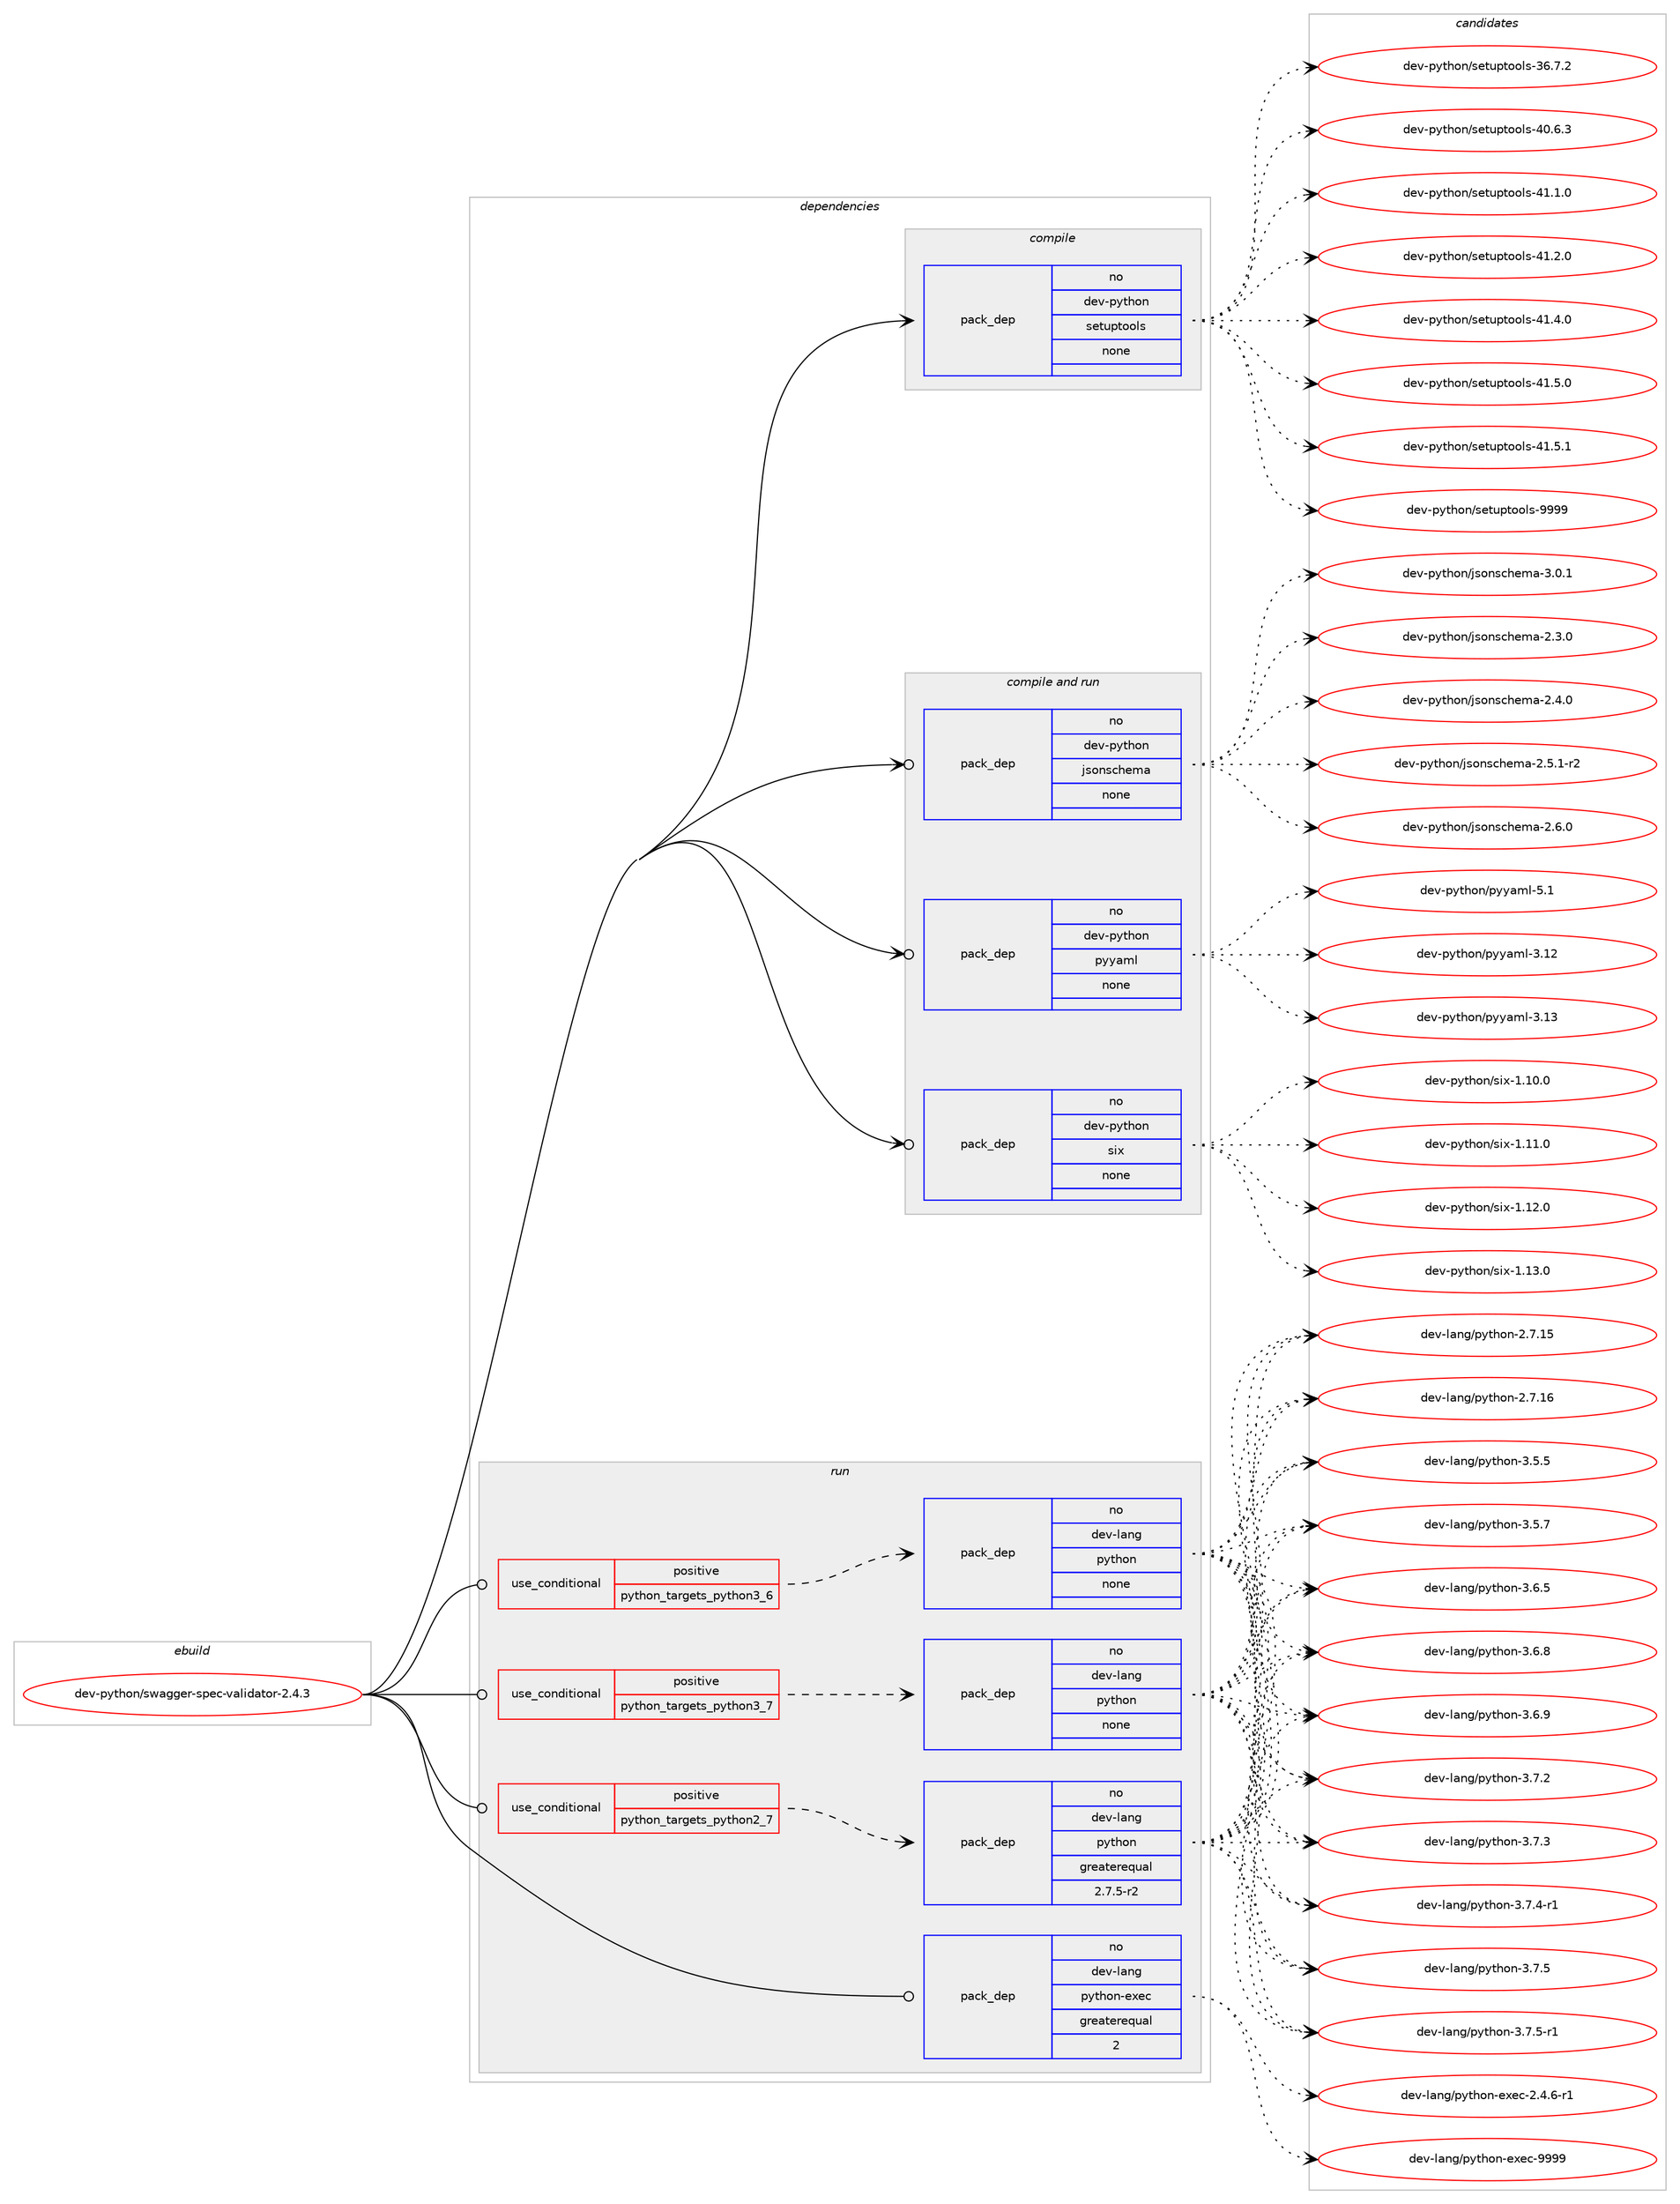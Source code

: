 digraph prolog {

# *************
# Graph options
# *************

newrank=true;
concentrate=true;
compound=true;
graph [rankdir=LR,fontname=Helvetica,fontsize=10,ranksep=1.5];#, ranksep=2.5, nodesep=0.2];
edge  [arrowhead=vee];
node  [fontname=Helvetica,fontsize=10];

# **********
# The ebuild
# **********

subgraph cluster_leftcol {
color=gray;
rank=same;
label=<<i>ebuild</i>>;
id [label="dev-python/swagger-spec-validator-2.4.3", color=red, width=4, href="../dev-python/swagger-spec-validator-2.4.3.svg"];
}

# ****************
# The dependencies
# ****************

subgraph cluster_midcol {
color=gray;
label=<<i>dependencies</i>>;
subgraph cluster_compile {
fillcolor="#eeeeee";
style=filled;
label=<<i>compile</i>>;
subgraph pack477709 {
dependency639716 [label=<<TABLE BORDER="0" CELLBORDER="1" CELLSPACING="0" CELLPADDING="4" WIDTH="220"><TR><TD ROWSPAN="6" CELLPADDING="30">pack_dep</TD></TR><TR><TD WIDTH="110">no</TD></TR><TR><TD>dev-python</TD></TR><TR><TD>setuptools</TD></TR><TR><TD>none</TD></TR><TR><TD></TD></TR></TABLE>>, shape=none, color=blue];
}
id:e -> dependency639716:w [weight=20,style="solid",arrowhead="vee"];
}
subgraph cluster_compileandrun {
fillcolor="#eeeeee";
style=filled;
label=<<i>compile and run</i>>;
subgraph pack477710 {
dependency639717 [label=<<TABLE BORDER="0" CELLBORDER="1" CELLSPACING="0" CELLPADDING="4" WIDTH="220"><TR><TD ROWSPAN="6" CELLPADDING="30">pack_dep</TD></TR><TR><TD WIDTH="110">no</TD></TR><TR><TD>dev-python</TD></TR><TR><TD>jsonschema</TD></TR><TR><TD>none</TD></TR><TR><TD></TD></TR></TABLE>>, shape=none, color=blue];
}
id:e -> dependency639717:w [weight=20,style="solid",arrowhead="odotvee"];
subgraph pack477711 {
dependency639718 [label=<<TABLE BORDER="0" CELLBORDER="1" CELLSPACING="0" CELLPADDING="4" WIDTH="220"><TR><TD ROWSPAN="6" CELLPADDING="30">pack_dep</TD></TR><TR><TD WIDTH="110">no</TD></TR><TR><TD>dev-python</TD></TR><TR><TD>pyyaml</TD></TR><TR><TD>none</TD></TR><TR><TD></TD></TR></TABLE>>, shape=none, color=blue];
}
id:e -> dependency639718:w [weight=20,style="solid",arrowhead="odotvee"];
subgraph pack477712 {
dependency639719 [label=<<TABLE BORDER="0" CELLBORDER="1" CELLSPACING="0" CELLPADDING="4" WIDTH="220"><TR><TD ROWSPAN="6" CELLPADDING="30">pack_dep</TD></TR><TR><TD WIDTH="110">no</TD></TR><TR><TD>dev-python</TD></TR><TR><TD>six</TD></TR><TR><TD>none</TD></TR><TR><TD></TD></TR></TABLE>>, shape=none, color=blue];
}
id:e -> dependency639719:w [weight=20,style="solid",arrowhead="odotvee"];
}
subgraph cluster_run {
fillcolor="#eeeeee";
style=filled;
label=<<i>run</i>>;
subgraph cond150125 {
dependency639720 [label=<<TABLE BORDER="0" CELLBORDER="1" CELLSPACING="0" CELLPADDING="4"><TR><TD ROWSPAN="3" CELLPADDING="10">use_conditional</TD></TR><TR><TD>positive</TD></TR><TR><TD>python_targets_python2_7</TD></TR></TABLE>>, shape=none, color=red];
subgraph pack477713 {
dependency639721 [label=<<TABLE BORDER="0" CELLBORDER="1" CELLSPACING="0" CELLPADDING="4" WIDTH="220"><TR><TD ROWSPAN="6" CELLPADDING="30">pack_dep</TD></TR><TR><TD WIDTH="110">no</TD></TR><TR><TD>dev-lang</TD></TR><TR><TD>python</TD></TR><TR><TD>greaterequal</TD></TR><TR><TD>2.7.5-r2</TD></TR></TABLE>>, shape=none, color=blue];
}
dependency639720:e -> dependency639721:w [weight=20,style="dashed",arrowhead="vee"];
}
id:e -> dependency639720:w [weight=20,style="solid",arrowhead="odot"];
subgraph cond150126 {
dependency639722 [label=<<TABLE BORDER="0" CELLBORDER="1" CELLSPACING="0" CELLPADDING="4"><TR><TD ROWSPAN="3" CELLPADDING="10">use_conditional</TD></TR><TR><TD>positive</TD></TR><TR><TD>python_targets_python3_6</TD></TR></TABLE>>, shape=none, color=red];
subgraph pack477714 {
dependency639723 [label=<<TABLE BORDER="0" CELLBORDER="1" CELLSPACING="0" CELLPADDING="4" WIDTH="220"><TR><TD ROWSPAN="6" CELLPADDING="30">pack_dep</TD></TR><TR><TD WIDTH="110">no</TD></TR><TR><TD>dev-lang</TD></TR><TR><TD>python</TD></TR><TR><TD>none</TD></TR><TR><TD></TD></TR></TABLE>>, shape=none, color=blue];
}
dependency639722:e -> dependency639723:w [weight=20,style="dashed",arrowhead="vee"];
}
id:e -> dependency639722:w [weight=20,style="solid",arrowhead="odot"];
subgraph cond150127 {
dependency639724 [label=<<TABLE BORDER="0" CELLBORDER="1" CELLSPACING="0" CELLPADDING="4"><TR><TD ROWSPAN="3" CELLPADDING="10">use_conditional</TD></TR><TR><TD>positive</TD></TR><TR><TD>python_targets_python3_7</TD></TR></TABLE>>, shape=none, color=red];
subgraph pack477715 {
dependency639725 [label=<<TABLE BORDER="0" CELLBORDER="1" CELLSPACING="0" CELLPADDING="4" WIDTH="220"><TR><TD ROWSPAN="6" CELLPADDING="30">pack_dep</TD></TR><TR><TD WIDTH="110">no</TD></TR><TR><TD>dev-lang</TD></TR><TR><TD>python</TD></TR><TR><TD>none</TD></TR><TR><TD></TD></TR></TABLE>>, shape=none, color=blue];
}
dependency639724:e -> dependency639725:w [weight=20,style="dashed",arrowhead="vee"];
}
id:e -> dependency639724:w [weight=20,style="solid",arrowhead="odot"];
subgraph pack477716 {
dependency639726 [label=<<TABLE BORDER="0" CELLBORDER="1" CELLSPACING="0" CELLPADDING="4" WIDTH="220"><TR><TD ROWSPAN="6" CELLPADDING="30">pack_dep</TD></TR><TR><TD WIDTH="110">no</TD></TR><TR><TD>dev-lang</TD></TR><TR><TD>python-exec</TD></TR><TR><TD>greaterequal</TD></TR><TR><TD>2</TD></TR></TABLE>>, shape=none, color=blue];
}
id:e -> dependency639726:w [weight=20,style="solid",arrowhead="odot"];
}
}

# **************
# The candidates
# **************

subgraph cluster_choices {
rank=same;
color=gray;
label=<<i>candidates</i>>;

subgraph choice477709 {
color=black;
nodesep=1;
choice100101118451121211161041111104711510111611711211611111110811545515446554650 [label="dev-python/setuptools-36.7.2", color=red, width=4,href="../dev-python/setuptools-36.7.2.svg"];
choice100101118451121211161041111104711510111611711211611111110811545524846544651 [label="dev-python/setuptools-40.6.3", color=red, width=4,href="../dev-python/setuptools-40.6.3.svg"];
choice100101118451121211161041111104711510111611711211611111110811545524946494648 [label="dev-python/setuptools-41.1.0", color=red, width=4,href="../dev-python/setuptools-41.1.0.svg"];
choice100101118451121211161041111104711510111611711211611111110811545524946504648 [label="dev-python/setuptools-41.2.0", color=red, width=4,href="../dev-python/setuptools-41.2.0.svg"];
choice100101118451121211161041111104711510111611711211611111110811545524946524648 [label="dev-python/setuptools-41.4.0", color=red, width=4,href="../dev-python/setuptools-41.4.0.svg"];
choice100101118451121211161041111104711510111611711211611111110811545524946534648 [label="dev-python/setuptools-41.5.0", color=red, width=4,href="../dev-python/setuptools-41.5.0.svg"];
choice100101118451121211161041111104711510111611711211611111110811545524946534649 [label="dev-python/setuptools-41.5.1", color=red, width=4,href="../dev-python/setuptools-41.5.1.svg"];
choice10010111845112121116104111110471151011161171121161111111081154557575757 [label="dev-python/setuptools-9999", color=red, width=4,href="../dev-python/setuptools-9999.svg"];
dependency639716:e -> choice100101118451121211161041111104711510111611711211611111110811545515446554650:w [style=dotted,weight="100"];
dependency639716:e -> choice100101118451121211161041111104711510111611711211611111110811545524846544651:w [style=dotted,weight="100"];
dependency639716:e -> choice100101118451121211161041111104711510111611711211611111110811545524946494648:w [style=dotted,weight="100"];
dependency639716:e -> choice100101118451121211161041111104711510111611711211611111110811545524946504648:w [style=dotted,weight="100"];
dependency639716:e -> choice100101118451121211161041111104711510111611711211611111110811545524946524648:w [style=dotted,weight="100"];
dependency639716:e -> choice100101118451121211161041111104711510111611711211611111110811545524946534648:w [style=dotted,weight="100"];
dependency639716:e -> choice100101118451121211161041111104711510111611711211611111110811545524946534649:w [style=dotted,weight="100"];
dependency639716:e -> choice10010111845112121116104111110471151011161171121161111111081154557575757:w [style=dotted,weight="100"];
}
subgraph choice477710 {
color=black;
nodesep=1;
choice10010111845112121116104111110471061151111101159910410110997455046514648 [label="dev-python/jsonschema-2.3.0", color=red, width=4,href="../dev-python/jsonschema-2.3.0.svg"];
choice10010111845112121116104111110471061151111101159910410110997455046524648 [label="dev-python/jsonschema-2.4.0", color=red, width=4,href="../dev-python/jsonschema-2.4.0.svg"];
choice100101118451121211161041111104710611511111011599104101109974550465346494511450 [label="dev-python/jsonschema-2.5.1-r2", color=red, width=4,href="../dev-python/jsonschema-2.5.1-r2.svg"];
choice10010111845112121116104111110471061151111101159910410110997455046544648 [label="dev-python/jsonschema-2.6.0", color=red, width=4,href="../dev-python/jsonschema-2.6.0.svg"];
choice10010111845112121116104111110471061151111101159910410110997455146484649 [label="dev-python/jsonschema-3.0.1", color=red, width=4,href="../dev-python/jsonschema-3.0.1.svg"];
dependency639717:e -> choice10010111845112121116104111110471061151111101159910410110997455046514648:w [style=dotted,weight="100"];
dependency639717:e -> choice10010111845112121116104111110471061151111101159910410110997455046524648:w [style=dotted,weight="100"];
dependency639717:e -> choice100101118451121211161041111104710611511111011599104101109974550465346494511450:w [style=dotted,weight="100"];
dependency639717:e -> choice10010111845112121116104111110471061151111101159910410110997455046544648:w [style=dotted,weight="100"];
dependency639717:e -> choice10010111845112121116104111110471061151111101159910410110997455146484649:w [style=dotted,weight="100"];
}
subgraph choice477711 {
color=black;
nodesep=1;
choice1001011184511212111610411111047112121121971091084551464950 [label="dev-python/pyyaml-3.12", color=red, width=4,href="../dev-python/pyyaml-3.12.svg"];
choice1001011184511212111610411111047112121121971091084551464951 [label="dev-python/pyyaml-3.13", color=red, width=4,href="../dev-python/pyyaml-3.13.svg"];
choice10010111845112121116104111110471121211219710910845534649 [label="dev-python/pyyaml-5.1", color=red, width=4,href="../dev-python/pyyaml-5.1.svg"];
dependency639718:e -> choice1001011184511212111610411111047112121121971091084551464950:w [style=dotted,weight="100"];
dependency639718:e -> choice1001011184511212111610411111047112121121971091084551464951:w [style=dotted,weight="100"];
dependency639718:e -> choice10010111845112121116104111110471121211219710910845534649:w [style=dotted,weight="100"];
}
subgraph choice477712 {
color=black;
nodesep=1;
choice100101118451121211161041111104711510512045494649484648 [label="dev-python/six-1.10.0", color=red, width=4,href="../dev-python/six-1.10.0.svg"];
choice100101118451121211161041111104711510512045494649494648 [label="dev-python/six-1.11.0", color=red, width=4,href="../dev-python/six-1.11.0.svg"];
choice100101118451121211161041111104711510512045494649504648 [label="dev-python/six-1.12.0", color=red, width=4,href="../dev-python/six-1.12.0.svg"];
choice100101118451121211161041111104711510512045494649514648 [label="dev-python/six-1.13.0", color=red, width=4,href="../dev-python/six-1.13.0.svg"];
dependency639719:e -> choice100101118451121211161041111104711510512045494649484648:w [style=dotted,weight="100"];
dependency639719:e -> choice100101118451121211161041111104711510512045494649494648:w [style=dotted,weight="100"];
dependency639719:e -> choice100101118451121211161041111104711510512045494649504648:w [style=dotted,weight="100"];
dependency639719:e -> choice100101118451121211161041111104711510512045494649514648:w [style=dotted,weight="100"];
}
subgraph choice477713 {
color=black;
nodesep=1;
choice10010111845108971101034711212111610411111045504655464953 [label="dev-lang/python-2.7.15", color=red, width=4,href="../dev-lang/python-2.7.15.svg"];
choice10010111845108971101034711212111610411111045504655464954 [label="dev-lang/python-2.7.16", color=red, width=4,href="../dev-lang/python-2.7.16.svg"];
choice100101118451089711010347112121116104111110455146534653 [label="dev-lang/python-3.5.5", color=red, width=4,href="../dev-lang/python-3.5.5.svg"];
choice100101118451089711010347112121116104111110455146534655 [label="dev-lang/python-3.5.7", color=red, width=4,href="../dev-lang/python-3.5.7.svg"];
choice100101118451089711010347112121116104111110455146544653 [label="dev-lang/python-3.6.5", color=red, width=4,href="../dev-lang/python-3.6.5.svg"];
choice100101118451089711010347112121116104111110455146544656 [label="dev-lang/python-3.6.8", color=red, width=4,href="../dev-lang/python-3.6.8.svg"];
choice100101118451089711010347112121116104111110455146544657 [label="dev-lang/python-3.6.9", color=red, width=4,href="../dev-lang/python-3.6.9.svg"];
choice100101118451089711010347112121116104111110455146554650 [label="dev-lang/python-3.7.2", color=red, width=4,href="../dev-lang/python-3.7.2.svg"];
choice100101118451089711010347112121116104111110455146554651 [label="dev-lang/python-3.7.3", color=red, width=4,href="../dev-lang/python-3.7.3.svg"];
choice1001011184510897110103471121211161041111104551465546524511449 [label="dev-lang/python-3.7.4-r1", color=red, width=4,href="../dev-lang/python-3.7.4-r1.svg"];
choice100101118451089711010347112121116104111110455146554653 [label="dev-lang/python-3.7.5", color=red, width=4,href="../dev-lang/python-3.7.5.svg"];
choice1001011184510897110103471121211161041111104551465546534511449 [label="dev-lang/python-3.7.5-r1", color=red, width=4,href="../dev-lang/python-3.7.5-r1.svg"];
dependency639721:e -> choice10010111845108971101034711212111610411111045504655464953:w [style=dotted,weight="100"];
dependency639721:e -> choice10010111845108971101034711212111610411111045504655464954:w [style=dotted,weight="100"];
dependency639721:e -> choice100101118451089711010347112121116104111110455146534653:w [style=dotted,weight="100"];
dependency639721:e -> choice100101118451089711010347112121116104111110455146534655:w [style=dotted,weight="100"];
dependency639721:e -> choice100101118451089711010347112121116104111110455146544653:w [style=dotted,weight="100"];
dependency639721:e -> choice100101118451089711010347112121116104111110455146544656:w [style=dotted,weight="100"];
dependency639721:e -> choice100101118451089711010347112121116104111110455146544657:w [style=dotted,weight="100"];
dependency639721:e -> choice100101118451089711010347112121116104111110455146554650:w [style=dotted,weight="100"];
dependency639721:e -> choice100101118451089711010347112121116104111110455146554651:w [style=dotted,weight="100"];
dependency639721:e -> choice1001011184510897110103471121211161041111104551465546524511449:w [style=dotted,weight="100"];
dependency639721:e -> choice100101118451089711010347112121116104111110455146554653:w [style=dotted,weight="100"];
dependency639721:e -> choice1001011184510897110103471121211161041111104551465546534511449:w [style=dotted,weight="100"];
}
subgraph choice477714 {
color=black;
nodesep=1;
choice10010111845108971101034711212111610411111045504655464953 [label="dev-lang/python-2.7.15", color=red, width=4,href="../dev-lang/python-2.7.15.svg"];
choice10010111845108971101034711212111610411111045504655464954 [label="dev-lang/python-2.7.16", color=red, width=4,href="../dev-lang/python-2.7.16.svg"];
choice100101118451089711010347112121116104111110455146534653 [label="dev-lang/python-3.5.5", color=red, width=4,href="../dev-lang/python-3.5.5.svg"];
choice100101118451089711010347112121116104111110455146534655 [label="dev-lang/python-3.5.7", color=red, width=4,href="../dev-lang/python-3.5.7.svg"];
choice100101118451089711010347112121116104111110455146544653 [label="dev-lang/python-3.6.5", color=red, width=4,href="../dev-lang/python-3.6.5.svg"];
choice100101118451089711010347112121116104111110455146544656 [label="dev-lang/python-3.6.8", color=red, width=4,href="../dev-lang/python-3.6.8.svg"];
choice100101118451089711010347112121116104111110455146544657 [label="dev-lang/python-3.6.9", color=red, width=4,href="../dev-lang/python-3.6.9.svg"];
choice100101118451089711010347112121116104111110455146554650 [label="dev-lang/python-3.7.2", color=red, width=4,href="../dev-lang/python-3.7.2.svg"];
choice100101118451089711010347112121116104111110455146554651 [label="dev-lang/python-3.7.3", color=red, width=4,href="../dev-lang/python-3.7.3.svg"];
choice1001011184510897110103471121211161041111104551465546524511449 [label="dev-lang/python-3.7.4-r1", color=red, width=4,href="../dev-lang/python-3.7.4-r1.svg"];
choice100101118451089711010347112121116104111110455146554653 [label="dev-lang/python-3.7.5", color=red, width=4,href="../dev-lang/python-3.7.5.svg"];
choice1001011184510897110103471121211161041111104551465546534511449 [label="dev-lang/python-3.7.5-r1", color=red, width=4,href="../dev-lang/python-3.7.5-r1.svg"];
dependency639723:e -> choice10010111845108971101034711212111610411111045504655464953:w [style=dotted,weight="100"];
dependency639723:e -> choice10010111845108971101034711212111610411111045504655464954:w [style=dotted,weight="100"];
dependency639723:e -> choice100101118451089711010347112121116104111110455146534653:w [style=dotted,weight="100"];
dependency639723:e -> choice100101118451089711010347112121116104111110455146534655:w [style=dotted,weight="100"];
dependency639723:e -> choice100101118451089711010347112121116104111110455146544653:w [style=dotted,weight="100"];
dependency639723:e -> choice100101118451089711010347112121116104111110455146544656:w [style=dotted,weight="100"];
dependency639723:e -> choice100101118451089711010347112121116104111110455146544657:w [style=dotted,weight="100"];
dependency639723:e -> choice100101118451089711010347112121116104111110455146554650:w [style=dotted,weight="100"];
dependency639723:e -> choice100101118451089711010347112121116104111110455146554651:w [style=dotted,weight="100"];
dependency639723:e -> choice1001011184510897110103471121211161041111104551465546524511449:w [style=dotted,weight="100"];
dependency639723:e -> choice100101118451089711010347112121116104111110455146554653:w [style=dotted,weight="100"];
dependency639723:e -> choice1001011184510897110103471121211161041111104551465546534511449:w [style=dotted,weight="100"];
}
subgraph choice477715 {
color=black;
nodesep=1;
choice10010111845108971101034711212111610411111045504655464953 [label="dev-lang/python-2.7.15", color=red, width=4,href="../dev-lang/python-2.7.15.svg"];
choice10010111845108971101034711212111610411111045504655464954 [label="dev-lang/python-2.7.16", color=red, width=4,href="../dev-lang/python-2.7.16.svg"];
choice100101118451089711010347112121116104111110455146534653 [label="dev-lang/python-3.5.5", color=red, width=4,href="../dev-lang/python-3.5.5.svg"];
choice100101118451089711010347112121116104111110455146534655 [label="dev-lang/python-3.5.7", color=red, width=4,href="../dev-lang/python-3.5.7.svg"];
choice100101118451089711010347112121116104111110455146544653 [label="dev-lang/python-3.6.5", color=red, width=4,href="../dev-lang/python-3.6.5.svg"];
choice100101118451089711010347112121116104111110455146544656 [label="dev-lang/python-3.6.8", color=red, width=4,href="../dev-lang/python-3.6.8.svg"];
choice100101118451089711010347112121116104111110455146544657 [label="dev-lang/python-3.6.9", color=red, width=4,href="../dev-lang/python-3.6.9.svg"];
choice100101118451089711010347112121116104111110455146554650 [label="dev-lang/python-3.7.2", color=red, width=4,href="../dev-lang/python-3.7.2.svg"];
choice100101118451089711010347112121116104111110455146554651 [label="dev-lang/python-3.7.3", color=red, width=4,href="../dev-lang/python-3.7.3.svg"];
choice1001011184510897110103471121211161041111104551465546524511449 [label="dev-lang/python-3.7.4-r1", color=red, width=4,href="../dev-lang/python-3.7.4-r1.svg"];
choice100101118451089711010347112121116104111110455146554653 [label="dev-lang/python-3.7.5", color=red, width=4,href="../dev-lang/python-3.7.5.svg"];
choice1001011184510897110103471121211161041111104551465546534511449 [label="dev-lang/python-3.7.5-r1", color=red, width=4,href="../dev-lang/python-3.7.5-r1.svg"];
dependency639725:e -> choice10010111845108971101034711212111610411111045504655464953:w [style=dotted,weight="100"];
dependency639725:e -> choice10010111845108971101034711212111610411111045504655464954:w [style=dotted,weight="100"];
dependency639725:e -> choice100101118451089711010347112121116104111110455146534653:w [style=dotted,weight="100"];
dependency639725:e -> choice100101118451089711010347112121116104111110455146534655:w [style=dotted,weight="100"];
dependency639725:e -> choice100101118451089711010347112121116104111110455146544653:w [style=dotted,weight="100"];
dependency639725:e -> choice100101118451089711010347112121116104111110455146544656:w [style=dotted,weight="100"];
dependency639725:e -> choice100101118451089711010347112121116104111110455146544657:w [style=dotted,weight="100"];
dependency639725:e -> choice100101118451089711010347112121116104111110455146554650:w [style=dotted,weight="100"];
dependency639725:e -> choice100101118451089711010347112121116104111110455146554651:w [style=dotted,weight="100"];
dependency639725:e -> choice1001011184510897110103471121211161041111104551465546524511449:w [style=dotted,weight="100"];
dependency639725:e -> choice100101118451089711010347112121116104111110455146554653:w [style=dotted,weight="100"];
dependency639725:e -> choice1001011184510897110103471121211161041111104551465546534511449:w [style=dotted,weight="100"];
}
subgraph choice477716 {
color=black;
nodesep=1;
choice10010111845108971101034711212111610411111045101120101994550465246544511449 [label="dev-lang/python-exec-2.4.6-r1", color=red, width=4,href="../dev-lang/python-exec-2.4.6-r1.svg"];
choice10010111845108971101034711212111610411111045101120101994557575757 [label="dev-lang/python-exec-9999", color=red, width=4,href="../dev-lang/python-exec-9999.svg"];
dependency639726:e -> choice10010111845108971101034711212111610411111045101120101994550465246544511449:w [style=dotted,weight="100"];
dependency639726:e -> choice10010111845108971101034711212111610411111045101120101994557575757:w [style=dotted,weight="100"];
}
}

}
